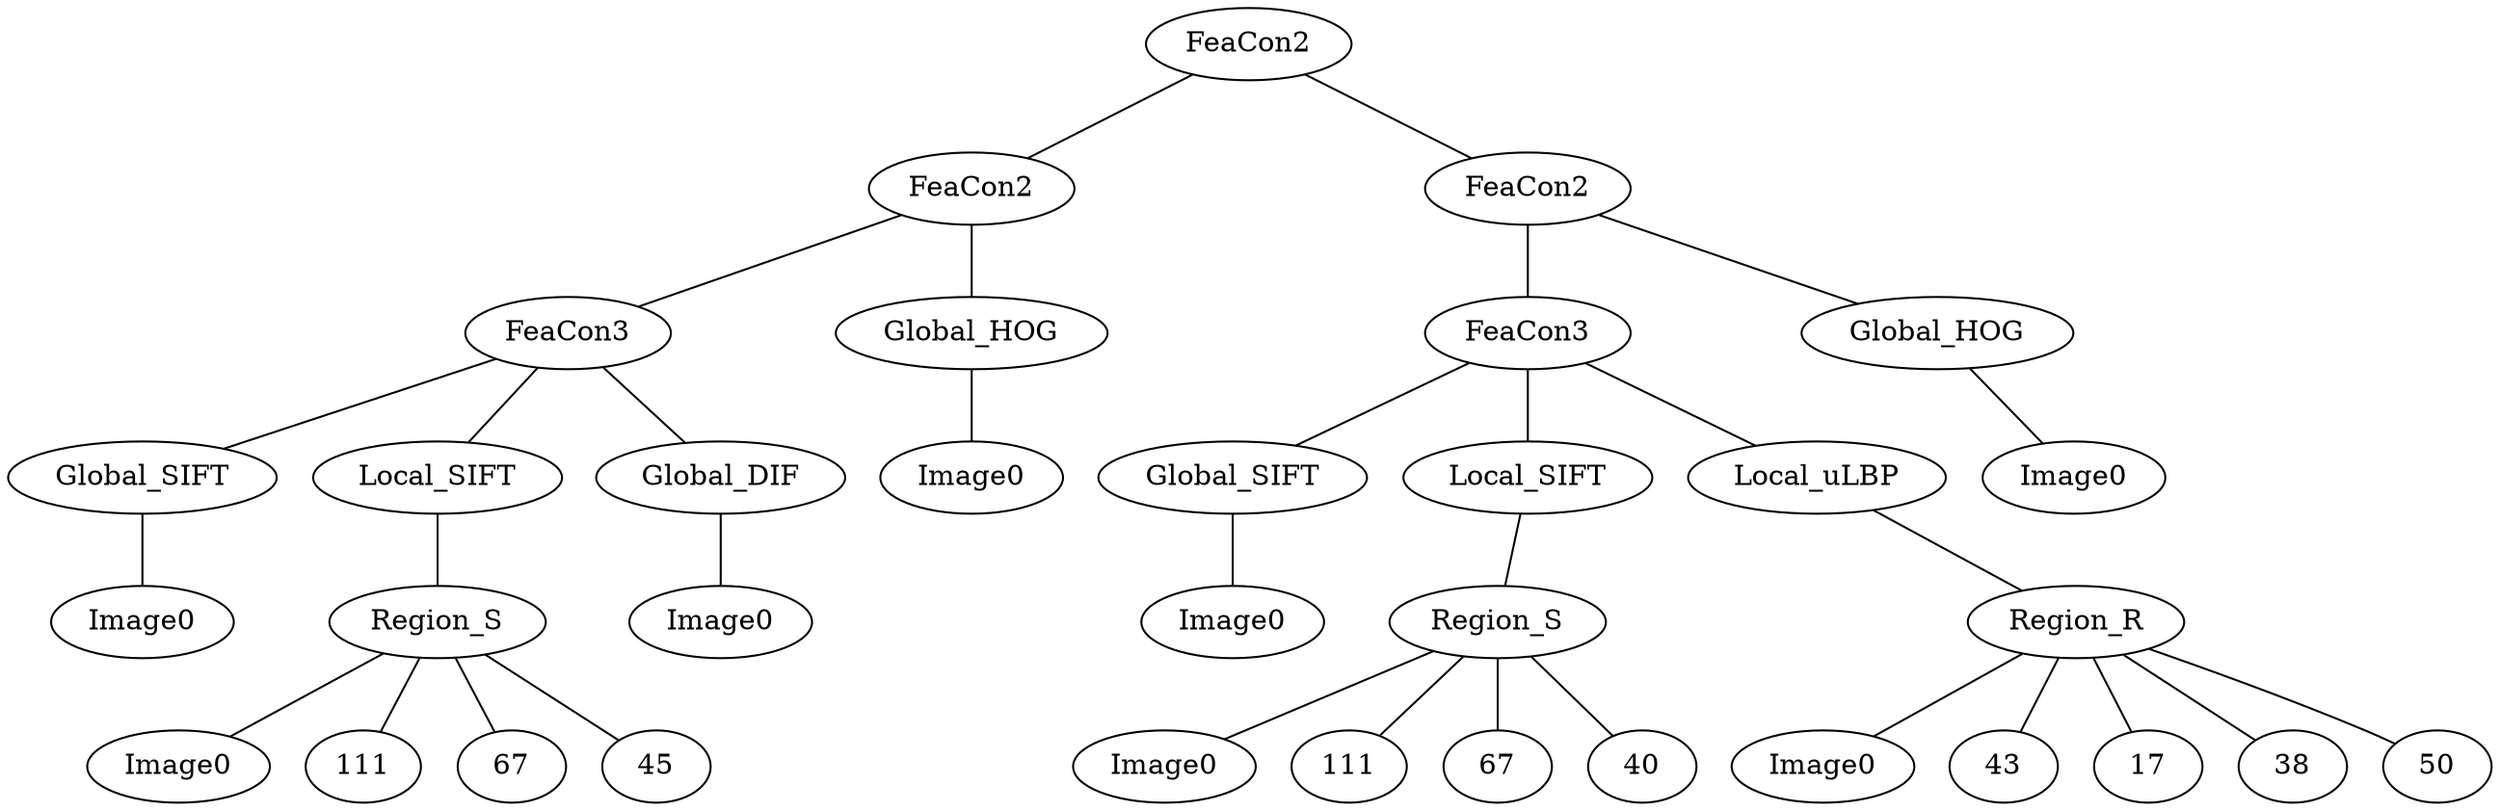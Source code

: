strict graph "" {
	graph [bb="0,0,918,396"];
	node [label="\N"];
	0	[height=0.5,
		label=FeaCon2,
		pos="387,378",
		width=0.75];
	1	[height=0.5,
		label=FeaCon2,
		pos="315,306",
		width=0.75];
	0 -- 1	[pos="372.43,362.83 360.02,350.77 342.27,333.51 329.8,321.38"];
	15	[height=0.5,
		label=FeaCon2,
		pos="459,306",
		width=0.75];
	0 -- 15	[pos="401.57,362.83 413.98,350.77 431.73,333.51 444.2,321.38"];
	2	[height=0.5,
		label=FeaCon3,
		pos="207,234",
		width=0.75];
	1 -- 2	[pos="296.19,292.81 276.37,279.96 245.34,259.85 225.6,247.05"];
	13	[height=0.5,
		label=Global_HOG,
		pos="315,234",
		width=0.75];
	1 -- 13	[pos="315,287.7 315,276.85 315,262.92 315,252.1"];
	16	[height=0.5,
		label=FeaCon3,
		pos="459,234",
		width=0.75];
	15 -- 16	[pos="459,287.7 459,276.85 459,262.92 459,252.1"];
	32	[height=0.5,
		label=Global_HOG,
		pos="567,234",
		width=0.75];
	15 -- 32	[pos="477.81,292.81 497.63,279.96 528.66,259.85 548.4,247.05"];
	3	[height=0.5,
		label=Global_SIFT,
		pos="99,162",
		width=0.75];
	2 -- 3	[pos="188.19,220.81 168.37,207.96 137.34,187.85 117.6,175.05"];
	5	[height=0.5,
		label=Local_SIFT,
		pos="171,162",
		width=0.75];
	2 -- 5	[pos="198.65,216.76 192.83,205.46 185.11,190.44 179.3,179.15"];
	11	[height=0.5,
		label=Global_DIF,
		pos="243,162",
		width=0.75];
	2 -- 11	[pos="215.35,216.76 221.17,205.46 228.89,190.44 234.7,179.15"];
	14	[height=0.5,
		label=Image0,
		pos="315,162",
		width=0.75];
	13 -- 14	[pos="315,215.7 315,204.85 315,190.92 315,180.1"];
	17	[height=0.5,
		label=Global_SIFT,
		pos="387,162",
		width=0.75];
	16 -- 17	[pos="444.43,218.83 432.02,206.77 414.27,189.51 401.8,177.38"];
	19	[height=0.5,
		label=Local_SIFT,
		pos="459,162",
		width=0.75];
	16 -- 19	[pos="459,215.7 459,204.85 459,190.92 459,180.1"];
	25	[height=0.5,
		label=Local_uLBP,
		pos="531,162",
		width=0.75];
	16 -- 25	[pos="473.57,218.83 485.98,206.77 503.73,189.51 516.2,177.38"];
	33	[height=0.5,
		label=Image0,
		pos="603,162",
		width=0.75];
	32 -- 33	[pos="575.35,216.76 581.17,205.46 588.89,190.44 594.7,179.15"];
	4	[height=0.5,
		label=Image0,
		pos="99,90",
		width=0.75];
	3 -- 4	[pos="99,143.7 99,132.85 99,118.92 99,108.1"];
	6	[height=0.5,
		label=Region_S,
		pos="171,90",
		width=0.75];
	5 -- 6	[pos="171,143.7 171,132.85 171,118.92 171,108.1"];
	12	[height=0.5,
		label=Image0,
		pos="243,90",
		width=0.75];
	11 -- 12	[pos="243,143.7 243,132.85 243,118.92 243,108.1"];
	7	[height=0.5,
		label=Image0,
		pos="27,18",
		width=0.75];
	6 -- 7	[pos="149.75,78.671 122.53,65.437 75.602,42.626 48.335,29.371"];
	8	[height=0.5,
		label=111,
		pos="99,18",
		width=0.75];
	6 -- 8	[pos="156.43,74.834 144.02,62.77 126.27,45.512 113.8,33.385"];
	9	[height=0.5,
		label=67,
		pos="171,18",
		width=0.75];
	6 -- 9	[pos="171,71.697 171,60.846 171,46.917 171,36.104"];
	10	[height=0.5,
		label=45,
		pos="243,18",
		width=0.75];
	6 -- 10	[pos="185.57,74.834 197.98,62.77 215.73,45.512 228.2,33.385"];
	18	[height=0.5,
		label=Image0,
		pos="387,90",
		width=0.75];
	17 -- 18	[pos="387,143.7 387,132.85 387,118.92 387,108.1"];
	20	[height=0.5,
		label=Region_S,
		pos="459,90",
		width=0.75];
	19 -- 20	[pos="459,143.7 459,132.85 459,118.92 459,108.1"];
	26	[height=0.5,
		label=Region_R,
		pos="711,90",
		width=0.75];
	25 -- 26	[pos="552.18,150.62 557.01,148.35 562.16,146.03 567,144 608.77,126.49 658.56,108.87 687.31,98.998"];
	21	[height=0.5,
		label=Image0,
		pos="315,18",
		width=0.75];
	20 -- 21	[pos="437.75,78.671 410.53,65.437 363.6,42.626 336.33,29.371"];
	22	[height=0.5,
		label=111,
		pos="387,18",
		width=0.75];
	20 -- 22	[pos="444.43,74.834 432.02,62.77 414.27,45.512 401.8,33.385"];
	23	[height=0.5,
		label=67,
		pos="459,18",
		width=0.75];
	20 -- 23	[pos="459,71.697 459,60.846 459,46.917 459,36.104"];
	24	[height=0.5,
		label=40,
		pos="531,18",
		width=0.75];
	20 -- 24	[pos="473.57,74.834 485.98,62.77 503.73,45.512 516.2,33.385"];
	27	[height=0.5,
		label=Image0,
		pos="603,18",
		width=0.75];
	26 -- 27	[pos="692.19,76.807 672.37,63.959 641.34,43.848 621.6,31.053"];
	28	[height=0.5,
		label=43,
		pos="675,18",
		width=0.75];
	26 -- 28	[pos="702.65,72.765 696.83,61.456 689.11,46.437 683.3,35.147"];
	29	[height=0.5,
		label=17,
		pos="747,18",
		width=0.75];
	26 -- 29	[pos="719.35,72.765 725.17,61.456 732.89,46.437 738.7,35.147"];
	30	[height=0.5,
		label=38,
		pos="819,18",
		width=0.75];
	26 -- 30	[pos="729.81,76.807 749.63,63.959 780.66,43.848 800.4,31.053"];
	31	[height=0.5,
		label=50,
		pos="891,18",
		width=0.75];
	26 -- 31	[pos="734.69,81.002 763.44,71.135 813.23,53.507 855,36 859.84,33.969 864.99,31.646 869.82,29.383"];
}
